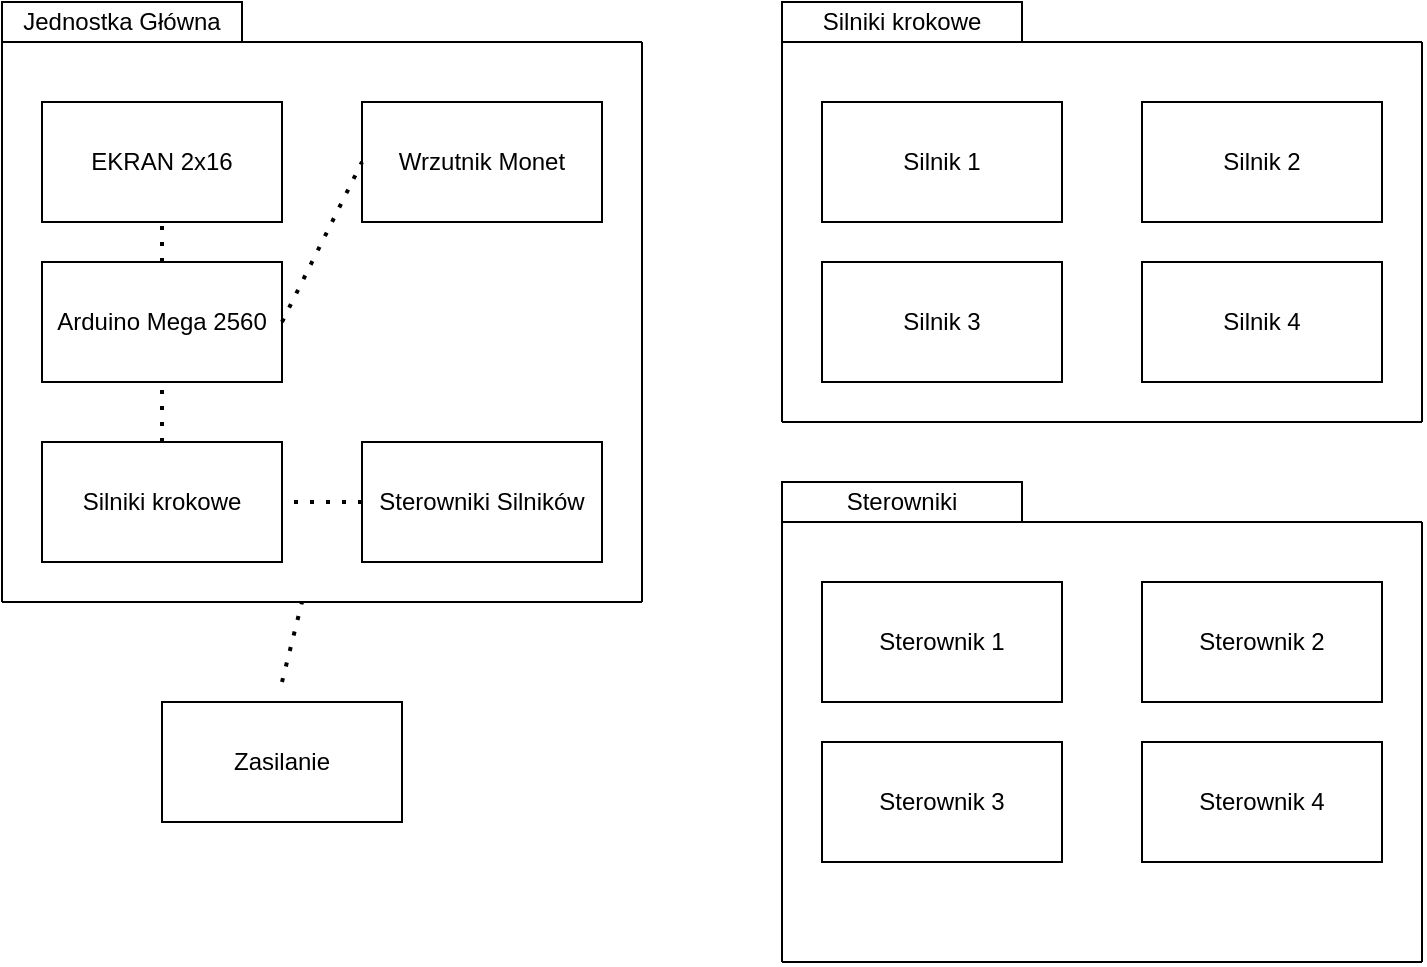 <mxfile version="16.2.7" type="device" pages="2"><diagram id="pHRwmLbhtLwXxRIND95X" name="Page-1"><mxGraphModel dx="315" dy="3072" grid="1" gridSize="10" guides="1" tooltips="1" connect="1" arrows="1" fold="1" page="1" pageScale="1" pageWidth="827" pageHeight="1169" math="0" shadow="0"><root><mxCell id="0"/><mxCell id="1" parent="0"/><mxCell id="vF7p7quVFSyEkclt8Xnv-1" value="EKRAN 2x16" style="rounded=0;whiteSpace=wrap;html=1;" parent="1" vertex="1"><mxGeometry x="860" y="-2270" width="120" height="60" as="geometry"/></mxCell><mxCell id="vF7p7quVFSyEkclt8Xnv-3" value="Wrzutnik Monet" style="rounded=0;whiteSpace=wrap;html=1;" parent="1" vertex="1"><mxGeometry x="1020" y="-2270" width="120" height="60" as="geometry"/></mxCell><mxCell id="vF7p7quVFSyEkclt8Xnv-4" value="Sterowniki Silników" style="rounded=0;whiteSpace=wrap;html=1;" parent="1" vertex="1"><mxGeometry x="1020" y="-2100" width="120" height="60" as="geometry"/></mxCell><mxCell id="vF7p7quVFSyEkclt8Xnv-7" value="" style="endArrow=none;html=1;" parent="1" edge="1"><mxGeometry width="50" height="50" relative="1" as="geometry"><mxPoint x="1160" y="-2020" as="sourcePoint"/><mxPoint x="840" y="-2020" as="targetPoint"/></mxGeometry></mxCell><mxCell id="vF7p7quVFSyEkclt8Xnv-8" value="" style="endArrow=none;html=1;" parent="1" edge="1"><mxGeometry width="50" height="50" relative="1" as="geometry"><mxPoint x="840" y="-2020" as="sourcePoint"/><mxPoint x="840" y="-2300" as="targetPoint"/><Array as="points"><mxPoint x="840" y="-2190"/></Array></mxGeometry></mxCell><mxCell id="vF7p7quVFSyEkclt8Xnv-9" value="" style="endArrow=none;html=1;" parent="1" edge="1"><mxGeometry width="50" height="50" relative="1" as="geometry"><mxPoint x="1160" y="-2020" as="sourcePoint"/><mxPoint x="1160" y="-2300" as="targetPoint"/></mxGeometry></mxCell><mxCell id="vF7p7quVFSyEkclt8Xnv-10" value="" style="endArrow=none;html=1;" parent="1" edge="1"><mxGeometry width="50" height="50" relative="1" as="geometry"><mxPoint x="840" y="-2300" as="sourcePoint"/><mxPoint x="1160" y="-2300" as="targetPoint"/><Array as="points"><mxPoint x="1040" y="-2300"/></Array></mxGeometry></mxCell><mxCell id="vF7p7quVFSyEkclt8Xnv-18" value="Arduino Mega 2560" style="rounded=0;whiteSpace=wrap;html=1;" parent="1" vertex="1"><mxGeometry x="860" y="-2190" width="120" height="60" as="geometry"/></mxCell><mxCell id="vF7p7quVFSyEkclt8Xnv-20" value="" style="endArrow=none;dashed=1;html=1;dashPattern=1 3;strokeWidth=2;entryX=0.5;entryY=1;entryDx=0;entryDy=0;exitX=0.5;exitY=0;exitDx=0;exitDy=0;" parent="1" source="vF7p7quVFSyEkclt8Xnv-32" target="vF7p7quVFSyEkclt8Xnv-18" edge="1"><mxGeometry width="50" height="50" relative="1" as="geometry"><mxPoint x="920" y="-2060" as="sourcePoint"/><mxPoint x="935" y="-2110" as="targetPoint"/><Array as="points"/></mxGeometry></mxCell><mxCell id="vF7p7quVFSyEkclt8Xnv-23" value="" style="endArrow=none;dashed=1;html=1;dashPattern=1 3;strokeWidth=2;entryX=0.5;entryY=1;entryDx=0;entryDy=0;exitX=0.5;exitY=0;exitDx=0;exitDy=0;" parent="1" source="vF7p7quVFSyEkclt8Xnv-18" target="vF7p7quVFSyEkclt8Xnv-1" edge="1"><mxGeometry width="50" height="50" relative="1" as="geometry"><mxPoint x="910" y="-2190" as="sourcePoint"/><mxPoint x="960" y="-2240" as="targetPoint"/></mxGeometry></mxCell><mxCell id="vF7p7quVFSyEkclt8Xnv-24" value="" style="endArrow=none;dashed=1;html=1;dashPattern=1 3;strokeWidth=2;entryX=0;entryY=0.5;entryDx=0;entryDy=0;" parent="1" target="vF7p7quVFSyEkclt8Xnv-3" edge="1"><mxGeometry width="50" height="50" relative="1" as="geometry"><mxPoint x="980" y="-2160" as="sourcePoint"/><mxPoint x="1080" y="-2250" as="targetPoint"/></mxGeometry></mxCell><mxCell id="vF7p7quVFSyEkclt8Xnv-25" value="" style="endArrow=none;dashed=1;html=1;dashPattern=1 3;strokeWidth=2;entryX=1;entryY=0.5;entryDx=0;entryDy=0;exitX=0;exitY=0.5;exitDx=0;exitDy=0;" parent="1" source="vF7p7quVFSyEkclt8Xnv-4" target="vF7p7quVFSyEkclt8Xnv-32" edge="1"><mxGeometry width="50" height="50" relative="1" as="geometry"><mxPoint x="1020" y="-2120" as="sourcePoint"/><mxPoint x="1000" y="-2060" as="targetPoint"/></mxGeometry></mxCell><mxCell id="vF7p7quVFSyEkclt8Xnv-29" value="Jednostka Główna" style="rounded=0;whiteSpace=wrap;html=1;" parent="1" vertex="1"><mxGeometry x="840" y="-2320" width="120" height="20" as="geometry"/></mxCell><mxCell id="vF7p7quVFSyEkclt8Xnv-32" value="Silniki krokowe" style="rounded=0;whiteSpace=wrap;html=1;" parent="1" vertex="1"><mxGeometry x="860" y="-2100" width="120" height="60" as="geometry"/></mxCell><mxCell id="vF7p7quVFSyEkclt8Xnv-34" value="Silnik 1" style="rounded=0;whiteSpace=wrap;html=1;" parent="1" vertex="1"><mxGeometry x="1250" y="-2270" width="120" height="60" as="geometry"/></mxCell><mxCell id="vF7p7quVFSyEkclt8Xnv-35" value="Silnik 2" style="rounded=0;whiteSpace=wrap;html=1;" parent="1" vertex="1"><mxGeometry x="1410" y="-2270" width="120" height="60" as="geometry"/></mxCell><mxCell id="vF7p7quVFSyEkclt8Xnv-36" value="Silnik 4" style="rounded=0;whiteSpace=wrap;html=1;" parent="1" vertex="1"><mxGeometry x="1410" y="-2190" width="120" height="60" as="geometry"/></mxCell><mxCell id="vF7p7quVFSyEkclt8Xnv-37" value="" style="endArrow=none;html=1;" parent="1" edge="1"><mxGeometry width="50" height="50" relative="1" as="geometry"><mxPoint x="1550" y="-2110" as="sourcePoint"/><mxPoint x="1230" y="-2110" as="targetPoint"/></mxGeometry></mxCell><mxCell id="vF7p7quVFSyEkclt8Xnv-38" value="" style="endArrow=none;html=1;" parent="1" edge="1"><mxGeometry width="50" height="50" relative="1" as="geometry"><mxPoint x="1230" y="-2110" as="sourcePoint"/><mxPoint x="1230" y="-2300" as="targetPoint"/><Array as="points"><mxPoint x="1230" y="-2190"/></Array></mxGeometry></mxCell><mxCell id="vF7p7quVFSyEkclt8Xnv-39" value="" style="endArrow=none;html=1;" parent="1" edge="1"><mxGeometry width="50" height="50" relative="1" as="geometry"><mxPoint x="1550" y="-2110" as="sourcePoint"/><mxPoint x="1550" y="-2300" as="targetPoint"/></mxGeometry></mxCell><mxCell id="vF7p7quVFSyEkclt8Xnv-40" value="" style="endArrow=none;html=1;" parent="1" edge="1"><mxGeometry width="50" height="50" relative="1" as="geometry"><mxPoint x="1230" y="-2300" as="sourcePoint"/><mxPoint x="1550" y="-2300" as="targetPoint"/><Array as="points"><mxPoint x="1430" y="-2300"/></Array></mxGeometry></mxCell><mxCell id="vF7p7quVFSyEkclt8Xnv-41" value="Silnik 3" style="rounded=0;whiteSpace=wrap;html=1;" parent="1" vertex="1"><mxGeometry x="1250" y="-2190" width="120" height="60" as="geometry"/></mxCell><mxCell id="vF7p7quVFSyEkclt8Xnv-46" value="Silniki krokowe" style="rounded=0;whiteSpace=wrap;html=1;" parent="1" vertex="1"><mxGeometry x="1230" y="-2320" width="120" height="20" as="geometry"/></mxCell><mxCell id="vF7p7quVFSyEkclt8Xnv-49" value="Sterownik 1" style="rounded=0;whiteSpace=wrap;html=1;" parent="1" vertex="1"><mxGeometry x="1250" y="-2030" width="120" height="60" as="geometry"/></mxCell><mxCell id="vF7p7quVFSyEkclt8Xnv-50" value="Sterownik 2" style="rounded=0;whiteSpace=wrap;html=1;" parent="1" vertex="1"><mxGeometry x="1410" y="-2030" width="120" height="60" as="geometry"/></mxCell><mxCell id="vF7p7quVFSyEkclt8Xnv-51" value="Sterownik 4" style="rounded=0;whiteSpace=wrap;html=1;" parent="1" vertex="1"><mxGeometry x="1410" y="-1950" width="120" height="60" as="geometry"/></mxCell><mxCell id="vF7p7quVFSyEkclt8Xnv-52" value="" style="endArrow=none;html=1;" parent="1" edge="1"><mxGeometry width="50" height="50" relative="1" as="geometry"><mxPoint x="1550" y="-1840" as="sourcePoint"/><mxPoint x="1230" y="-1840" as="targetPoint"/><Array as="points"><mxPoint x="1390" y="-1840"/></Array></mxGeometry></mxCell><mxCell id="vF7p7quVFSyEkclt8Xnv-53" value="" style="endArrow=none;html=1;" parent="1" edge="1"><mxGeometry width="50" height="50" relative="1" as="geometry"><mxPoint x="1230" y="-1840" as="sourcePoint"/><mxPoint x="1230" y="-2060" as="targetPoint"/><Array as="points"><mxPoint x="1230" y="-1950"/></Array></mxGeometry></mxCell><mxCell id="vF7p7quVFSyEkclt8Xnv-54" value="" style="endArrow=none;html=1;" parent="1" edge="1"><mxGeometry width="50" height="50" relative="1" as="geometry"><mxPoint x="1550" y="-1840" as="sourcePoint"/><mxPoint x="1550" y="-2060" as="targetPoint"/></mxGeometry></mxCell><mxCell id="vF7p7quVFSyEkclt8Xnv-55" value="" style="endArrow=none;html=1;" parent="1" edge="1"><mxGeometry width="50" height="50" relative="1" as="geometry"><mxPoint x="1230" y="-2060" as="sourcePoint"/><mxPoint x="1550" y="-2060" as="targetPoint"/><Array as="points"><mxPoint x="1430" y="-2060"/></Array></mxGeometry></mxCell><mxCell id="vF7p7quVFSyEkclt8Xnv-56" value="Sterownik 3" style="rounded=0;whiteSpace=wrap;html=1;" parent="1" vertex="1"><mxGeometry x="1250" y="-1950" width="120" height="60" as="geometry"/></mxCell><mxCell id="vF7p7quVFSyEkclt8Xnv-57" value="Sterowniki" style="rounded=0;whiteSpace=wrap;html=1;" parent="1" vertex="1"><mxGeometry x="1230" y="-2080" width="120" height="20" as="geometry"/></mxCell><mxCell id="VU3BfzTNK6hMsfuYnaGx-2" value="Zasilanie" style="rounded=0;whiteSpace=wrap;html=1;" parent="1" vertex="1"><mxGeometry x="920" y="-1970" width="120" height="60" as="geometry"/></mxCell><mxCell id="VU3BfzTNK6hMsfuYnaGx-3" value="" style="endArrow=none;dashed=1;html=1;dashPattern=1 3;strokeWidth=2;exitX=0.5;exitY=0;exitDx=0;exitDy=0;" parent="1" source="VU3BfzTNK6hMsfuYnaGx-2" edge="1"><mxGeometry width="50" height="50" relative="1" as="geometry"><mxPoint x="1055" y="-1910" as="sourcePoint"/><mxPoint x="980" y="-1970" as="targetPoint"/></mxGeometry></mxCell><mxCell id="VU3BfzTNK6hMsfuYnaGx-4" value="" style="endArrow=none;dashed=1;html=1;dashPattern=1 3;strokeWidth=2;exitX=0.5;exitY=0;exitDx=0;exitDy=0;" parent="1" edge="1"><mxGeometry width="50" height="50" relative="1" as="geometry"><mxPoint x="980" y="-1980" as="sourcePoint"/><mxPoint x="990" y="-2020" as="targetPoint"/></mxGeometry></mxCell></root></mxGraphModel></diagram><diagram id="5haqB0ZJubKwdZwkVQKq" name="Page-2"><mxGraphModel dx="1038" dy="548" grid="1" gridSize="10" guides="1" tooltips="1" connect="1" arrows="1" fold="1" page="1" pageScale="1" pageWidth="827" pageHeight="1169" math="0" shadow="0"><root><mxCell id="swuW5HFHxfHX-1AkbWvF-0"/><mxCell id="swuW5HFHxfHX-1AkbWvF-1" parent="swuW5HFHxfHX-1AkbWvF-0"/><mxCell id="swuW5HFHxfHX-1AkbWvF-2" value="Wyłączony" style="ellipse;whiteSpace=wrap;html=1;" parent="swuW5HFHxfHX-1AkbWvF-1" vertex="1"><mxGeometry x="100" y="80" width="160" height="50" as="geometry"/></mxCell><mxCell id="swuW5HFHxfHX-1AkbWvF-3" value="Ręczny reset" style="ellipse;whiteSpace=wrap;html=1;" parent="swuW5HFHxfHX-1AkbWvF-1" vertex="1"><mxGeometry x="10" y="150" width="160" height="50" as="geometry"/></mxCell><mxCell id="swuW5HFHxfHX-1AkbWvF-4" value="Uzupełnianie produktów" style="ellipse;whiteSpace=wrap;html=1;" parent="swuW5HFHxfHX-1AkbWvF-1" vertex="1"><mxGeometry x="180" y="150" width="160" height="50" as="geometry"/></mxCell><mxCell id="swuW5HFHxfHX-1AkbWvF-5" value="" style="endArrow=classic;html=1;exitX=0.5;exitY=1;exitDx=0;exitDy=0;entryX=0.5;entryY=0;entryDx=0;entryDy=0;" parent="swuW5HFHxfHX-1AkbWvF-1" source="swuW5HFHxfHX-1AkbWvF-2" target="swuW5HFHxfHX-1AkbWvF-4" edge="1"><mxGeometry width="50" height="50" relative="1" as="geometry"><mxPoint x="390" y="180" as="sourcePoint"/><mxPoint x="420" y="230" as="targetPoint"/></mxGeometry></mxCell><mxCell id="swuW5HFHxfHX-1AkbWvF-6" value="" style="endArrow=classic;html=1;exitX=0.463;exitY=1;exitDx=0;exitDy=0;entryX=0.5;entryY=0;entryDx=0;entryDy=0;exitPerimeter=0;" parent="swuW5HFHxfHX-1AkbWvF-1" source="swuW5HFHxfHX-1AkbWvF-2" target="swuW5HFHxfHX-1AkbWvF-3" edge="1"><mxGeometry width="50" height="50" relative="1" as="geometry"><mxPoint x="220" y="140" as="sourcePoint"/><mxPoint x="250" y="185" as="targetPoint"/></mxGeometry></mxCell><mxCell id="Pzg1R7dPtjvCNk-C4GSX-2" style="edgeStyle=orthogonalEdgeStyle;rounded=0;orthogonalLoop=1;jettySize=auto;html=1;exitX=0;exitY=0.5;exitDx=0;exitDy=0;entryX=0;entryY=0.5;entryDx=0;entryDy=0;" edge="1" parent="swuW5HFHxfHX-1AkbWvF-1" source="swuW5HFHxfHX-1AkbWvF-7" target="swuW5HFHxfHX-1AkbWvF-19"><mxGeometry relative="1" as="geometry"><Array as="points"><mxPoint x="380" y="105"/><mxPoint x="380" y="455"/></Array></mxGeometry></mxCell><mxCell id="Pzg1R7dPtjvCNk-C4GSX-13" style="edgeStyle=orthogonalEdgeStyle;rounded=0;orthogonalLoop=1;jettySize=auto;html=1;exitX=1;exitY=0.5;exitDx=0;exitDy=0;entryX=0;entryY=0.5;entryDx=0;entryDy=0;" edge="1" parent="swuW5HFHxfHX-1AkbWvF-1" source="swuW5HFHxfHX-1AkbWvF-7" target="swuW5HFHxfHX-1AkbWvF-32"><mxGeometry relative="1" as="geometry"><Array as="points"><mxPoint x="560" y="95"/></Array></mxGeometry></mxCell><mxCell id="swuW5HFHxfHX-1AkbWvF-7" value="Włączony" style="ellipse;whiteSpace=wrap;html=1;" parent="swuW5HFHxfHX-1AkbWvF-1" vertex="1"><mxGeometry x="400" y="80" width="160" height="50" as="geometry"/></mxCell><mxCell id="Pzg1R7dPtjvCNk-C4GSX-24" style="edgeStyle=orthogonalEdgeStyle;rounded=0;orthogonalLoop=1;jettySize=auto;html=1;exitX=1;exitY=0.5;exitDx=0;exitDy=0;entryX=1;entryY=0.5;entryDx=0;entryDy=0;" edge="1" parent="swuW5HFHxfHX-1AkbWvF-1" source="swuW5HFHxfHX-1AkbWvF-8" target="swuW5HFHxfHX-1AkbWvF-19"><mxGeometry relative="1" as="geometry"><Array as="points"><mxPoint x="560" y="200"/><mxPoint x="760" y="200"/><mxPoint x="760" y="455"/></Array></mxGeometry></mxCell><mxCell id="swuW5HFHxfHX-1AkbWvF-8" value="Oczekiwanie" style="ellipse;whiteSpace=wrap;html=1;" parent="swuW5HFHxfHX-1AkbWvF-1" vertex="1"><mxGeometry x="400" y="150" width="160" height="50" as="geometry"/></mxCell><mxCell id="Pzg1R7dPtjvCNk-C4GSX-16" style="edgeStyle=orthogonalEdgeStyle;rounded=0;orthogonalLoop=1;jettySize=auto;html=1;exitX=0;exitY=0.5;exitDx=0;exitDy=0;entryX=0;entryY=0.5;entryDx=0;entryDy=0;" edge="1" parent="swuW5HFHxfHX-1AkbWvF-1" source="swuW5HFHxfHX-1AkbWvF-9" target="swuW5HFHxfHX-1AkbWvF-19"><mxGeometry relative="1" as="geometry"><mxPoint x="380" y="390" as="targetPoint"/></mxGeometry></mxCell><mxCell id="Pzg1R7dPtjvCNk-C4GSX-23" style="edgeStyle=orthogonalEdgeStyle;rounded=0;orthogonalLoop=1;jettySize=auto;html=1;exitX=1;exitY=0.5;exitDx=0;exitDy=0;entryX=0;entryY=0.5;entryDx=0;entryDy=0;" edge="1" parent="swuW5HFHxfHX-1AkbWvF-1" source="swuW5HFHxfHX-1AkbWvF-9" target="swuW5HFHxfHX-1AkbWvF-29"><mxGeometry relative="1" as="geometry"/></mxCell><mxCell id="swuW5HFHxfHX-1AkbWvF-9" value="Pobieranie gotówki" style="ellipse;whiteSpace=wrap;html=1;" parent="swuW5HFHxfHX-1AkbWvF-1" vertex="1"><mxGeometry x="400" y="220" width="160" height="50" as="geometry"/></mxCell><mxCell id="swuW5HFHxfHX-1AkbWvF-10" value="" style="endArrow=classic;html=1;exitX=0.5;exitY=1;exitDx=0;exitDy=0;entryX=0.5;entryY=0;entryDx=0;entryDy=0;" parent="swuW5HFHxfHX-1AkbWvF-1" source="swuW5HFHxfHX-1AkbWvF-8" target="swuW5HFHxfHX-1AkbWvF-9" edge="1"><mxGeometry width="50" height="50" relative="1" as="geometry"><mxPoint x="660" y="180" as="sourcePoint"/><mxPoint x="690" y="230" as="targetPoint"/></mxGeometry></mxCell><mxCell id="swuW5HFHxfHX-1AkbWvF-11" value="" style="endArrow=classic;html=1;exitX=0.5;exitY=1;exitDx=0;exitDy=0;entryX=0.5;entryY=0;entryDx=0;entryDy=0;" parent="swuW5HFHxfHX-1AkbWvF-1" source="swuW5HFHxfHX-1AkbWvF-7" target="swuW5HFHxfHX-1AkbWvF-8" edge="1"><mxGeometry width="50" height="50" relative="1" as="geometry"><mxPoint x="490" y="140" as="sourcePoint"/><mxPoint x="520" y="185" as="targetPoint"/></mxGeometry></mxCell><mxCell id="Pzg1R7dPtjvCNk-C4GSX-17" style="edgeStyle=orthogonalEdgeStyle;rounded=0;orthogonalLoop=1;jettySize=auto;html=1;entryX=0;entryY=0.5;entryDx=0;entryDy=0;" edge="1" parent="swuW5HFHxfHX-1AkbWvF-1" source="swuW5HFHxfHX-1AkbWvF-12" target="swuW5HFHxfHX-1AkbWvF-19"><mxGeometry relative="1" as="geometry"><mxPoint x="380" y="480" as="targetPoint"/></mxGeometry></mxCell><mxCell id="Pzg1R7dPtjvCNk-C4GSX-19" style="edgeStyle=orthogonalEdgeStyle;rounded=0;orthogonalLoop=1;jettySize=auto;html=1;exitX=0;exitY=0.5;exitDx=0;exitDy=0;entryX=0;entryY=0.5;entryDx=0;entryDy=0;" edge="1" parent="swuW5HFHxfHX-1AkbWvF-1" source="swuW5HFHxfHX-1AkbWvF-12" target="swuW5HFHxfHX-1AkbWvF-19"><mxGeometry relative="1" as="geometry"><mxPoint x="370" y="460" as="targetPoint"/></mxGeometry></mxCell><mxCell id="swuW5HFHxfHX-1AkbWvF-12" value="Wybór produktu" style="ellipse;whiteSpace=wrap;html=1;" parent="swuW5HFHxfHX-1AkbWvF-1" vertex="1"><mxGeometry x="400" y="290" width="160" height="50" as="geometry"/></mxCell><mxCell id="swuW5HFHxfHX-1AkbWvF-17" value="" style="endArrow=classic;html=1;exitX=0.5;exitY=1;exitDx=0;exitDy=0;entryX=0.5;entryY=0;entryDx=0;entryDy=0;" parent="swuW5HFHxfHX-1AkbWvF-1" source="swuW5HFHxfHX-1AkbWvF-9" target="swuW5HFHxfHX-1AkbWvF-12" edge="1"><mxGeometry width="50" height="50" relative="1" as="geometry"><mxPoint x="485" y="310" as="sourcePoint"/><mxPoint x="475" y="430" as="targetPoint"/></mxGeometry></mxCell><mxCell id="swuW5HFHxfHX-1AkbWvF-18" value="Wydanie produktu i reszty" style="ellipse;whiteSpace=wrap;html=1;" parent="swuW5HFHxfHX-1AkbWvF-1" vertex="1"><mxGeometry x="400" y="360" width="160" height="50" as="geometry"/></mxCell><mxCell id="swuW5HFHxfHX-1AkbWvF-19" value="Komunikacja błędu" style="ellipse;whiteSpace=wrap;html=1;" parent="swuW5HFHxfHX-1AkbWvF-1" vertex="1"><mxGeometry x="400" y="430" width="160" height="50" as="geometry"/></mxCell><mxCell id="swuW5HFHxfHX-1AkbWvF-20" value="" style="endArrow=classic;html=1;exitX=0.5;exitY=1;exitDx=0;exitDy=0;entryX=0.5;entryY=0;entryDx=0;entryDy=0;" parent="swuW5HFHxfHX-1AkbWvF-1" source="swuW5HFHxfHX-1AkbWvF-18" target="swuW5HFHxfHX-1AkbWvF-19" edge="1"><mxGeometry width="50" height="50" relative="1" as="geometry"><mxPoint x="485" y="490" as="sourcePoint"/><mxPoint x="475" y="610" as="targetPoint"/></mxGeometry></mxCell><mxCell id="swuW5HFHxfHX-1AkbWvF-21" value="" style="endArrow=classic;html=1;exitX=0.5;exitY=1;exitDx=0;exitDy=0;entryX=0.5;entryY=0;entryDx=0;entryDy=0;" parent="swuW5HFHxfHX-1AkbWvF-1" source="swuW5HFHxfHX-1AkbWvF-12" target="swuW5HFHxfHX-1AkbWvF-18" edge="1"><mxGeometry width="50" height="50" relative="1" as="geometry"><mxPoint x="490" y="290" as="sourcePoint"/><mxPoint x="490" y="320" as="targetPoint"/></mxGeometry></mxCell><mxCell id="Pzg1R7dPtjvCNk-C4GSX-29" style="edgeStyle=orthogonalEdgeStyle;rounded=0;orthogonalLoop=1;jettySize=auto;html=1;exitX=1;exitY=0.5;exitDx=0;exitDy=0;entryX=1;entryY=0.5;entryDx=0;entryDy=0;" edge="1" parent="swuW5HFHxfHX-1AkbWvF-1" source="swuW5HFHxfHX-1AkbWvF-29" target="swuW5HFHxfHX-1AkbWvF-19"><mxGeometry relative="1" as="geometry"/></mxCell><mxCell id="swuW5HFHxfHX-1AkbWvF-29" value="Anulowanie zakupu" style="ellipse;whiteSpace=wrap;html=1;" parent="swuW5HFHxfHX-1AkbWvF-1" vertex="1"><mxGeometry x="580" y="220" width="160" height="50" as="geometry"/></mxCell><mxCell id="Pzg1R7dPtjvCNk-C4GSX-8" style="edgeStyle=orthogonalEdgeStyle;rounded=0;orthogonalLoop=1;jettySize=auto;html=1;exitX=1;exitY=0.5;exitDx=0;exitDy=0;entryX=0.5;entryY=0;entryDx=0;entryDy=0;" edge="1" parent="swuW5HFHxfHX-1AkbWvF-1" source="swuW5HFHxfHX-1AkbWvF-32" target="swuW5HFHxfHX-1AkbWvF-35"><mxGeometry relative="1" as="geometry"/></mxCell><mxCell id="Pzg1R7dPtjvCNk-C4GSX-9" style="edgeStyle=orthogonalEdgeStyle;rounded=0;orthogonalLoop=1;jettySize=auto;html=1;exitX=0.5;exitY=1;exitDx=0;exitDy=0;entryX=0.5;entryY=0;entryDx=0;entryDy=0;" edge="1" parent="swuW5HFHxfHX-1AkbWvF-1" source="swuW5HFHxfHX-1AkbWvF-32" target="swuW5HFHxfHX-1AkbWvF-36"><mxGeometry relative="1" as="geometry"/></mxCell><mxCell id="swuW5HFHxfHX-1AkbWvF-32" value="Serwis" style="ellipse;whiteSpace=wrap;html=1;" parent="swuW5HFHxfHX-1AkbWvF-1" vertex="1"><mxGeometry x="580" y="70" width="160" height="50" as="geometry"/></mxCell><mxCell id="Pzg1R7dPtjvCNk-C4GSX-28" style="edgeStyle=orthogonalEdgeStyle;rounded=0;orthogonalLoop=1;jettySize=auto;html=1;exitX=0.5;exitY=1;exitDx=0;exitDy=0;entryX=1;entryY=0.5;entryDx=0;entryDy=0;" edge="1" parent="swuW5HFHxfHX-1AkbWvF-1" source="swuW5HFHxfHX-1AkbWvF-35" target="swuW5HFHxfHX-1AkbWvF-8"><mxGeometry relative="1" as="geometry"><Array as="points"><mxPoint x="830" y="200"/><mxPoint x="560" y="200"/></Array></mxGeometry></mxCell><mxCell id="swuW5HFHxfHX-1AkbWvF-35" value="Kalibracja sprężyn" style="ellipse;whiteSpace=wrap;html=1;" parent="swuW5HFHxfHX-1AkbWvF-1" vertex="1"><mxGeometry x="750" y="130" width="160" height="50" as="geometry"/></mxCell><mxCell id="Pzg1R7dPtjvCNk-C4GSX-27" style="edgeStyle=orthogonalEdgeStyle;rounded=0;orthogonalLoop=1;jettySize=auto;html=1;exitX=0.5;exitY=1;exitDx=0;exitDy=0;entryX=1;entryY=0.5;entryDx=0;entryDy=0;" edge="1" parent="swuW5HFHxfHX-1AkbWvF-1" source="swuW5HFHxfHX-1AkbWvF-36" target="swuW5HFHxfHX-1AkbWvF-8"><mxGeometry relative="1" as="geometry"/></mxCell><mxCell id="swuW5HFHxfHX-1AkbWvF-36" value="Reset błędów" style="ellipse;whiteSpace=wrap;html=1;" parent="swuW5HFHxfHX-1AkbWvF-1" vertex="1"><mxGeometry x="580" y="130" width="160" height="50" as="geometry"/></mxCell><mxCell id="Pzg1R7dPtjvCNk-C4GSX-0" value="" style="endArrow=classic;startArrow=classic;html=1;exitX=1;exitY=0;exitDx=0;exitDy=0;" edge="1" parent="swuW5HFHxfHX-1AkbWvF-1" source="swuW5HFHxfHX-1AkbWvF-8" target="swuW5HFHxfHX-1AkbWvF-32"><mxGeometry width="50" height="50" relative="1" as="geometry"><mxPoint x="390" y="310" as="sourcePoint"/><mxPoint x="440" y="260" as="targetPoint"/></mxGeometry></mxCell><mxCell id="Pzg1R7dPtjvCNk-C4GSX-26" value="" style="endArrow=classic;html=1;entryX=1;entryY=0.5;entryDx=0;entryDy=0;exitX=1;exitY=0.5;exitDx=0;exitDy=0;" edge="1" parent="swuW5HFHxfHX-1AkbWvF-1" source="swuW5HFHxfHX-1AkbWvF-19" target="swuW5HFHxfHX-1AkbWvF-8"><mxGeometry width="50" height="50" relative="1" as="geometry"><mxPoint x="430" y="360" as="sourcePoint"/><mxPoint x="480" y="310" as="targetPoint"/><Array as="points"><mxPoint x="760" y="455"/><mxPoint x="760" y="200"/><mxPoint x="560" y="200"/></Array></mxGeometry></mxCell></root></mxGraphModel></diagram></mxfile>
